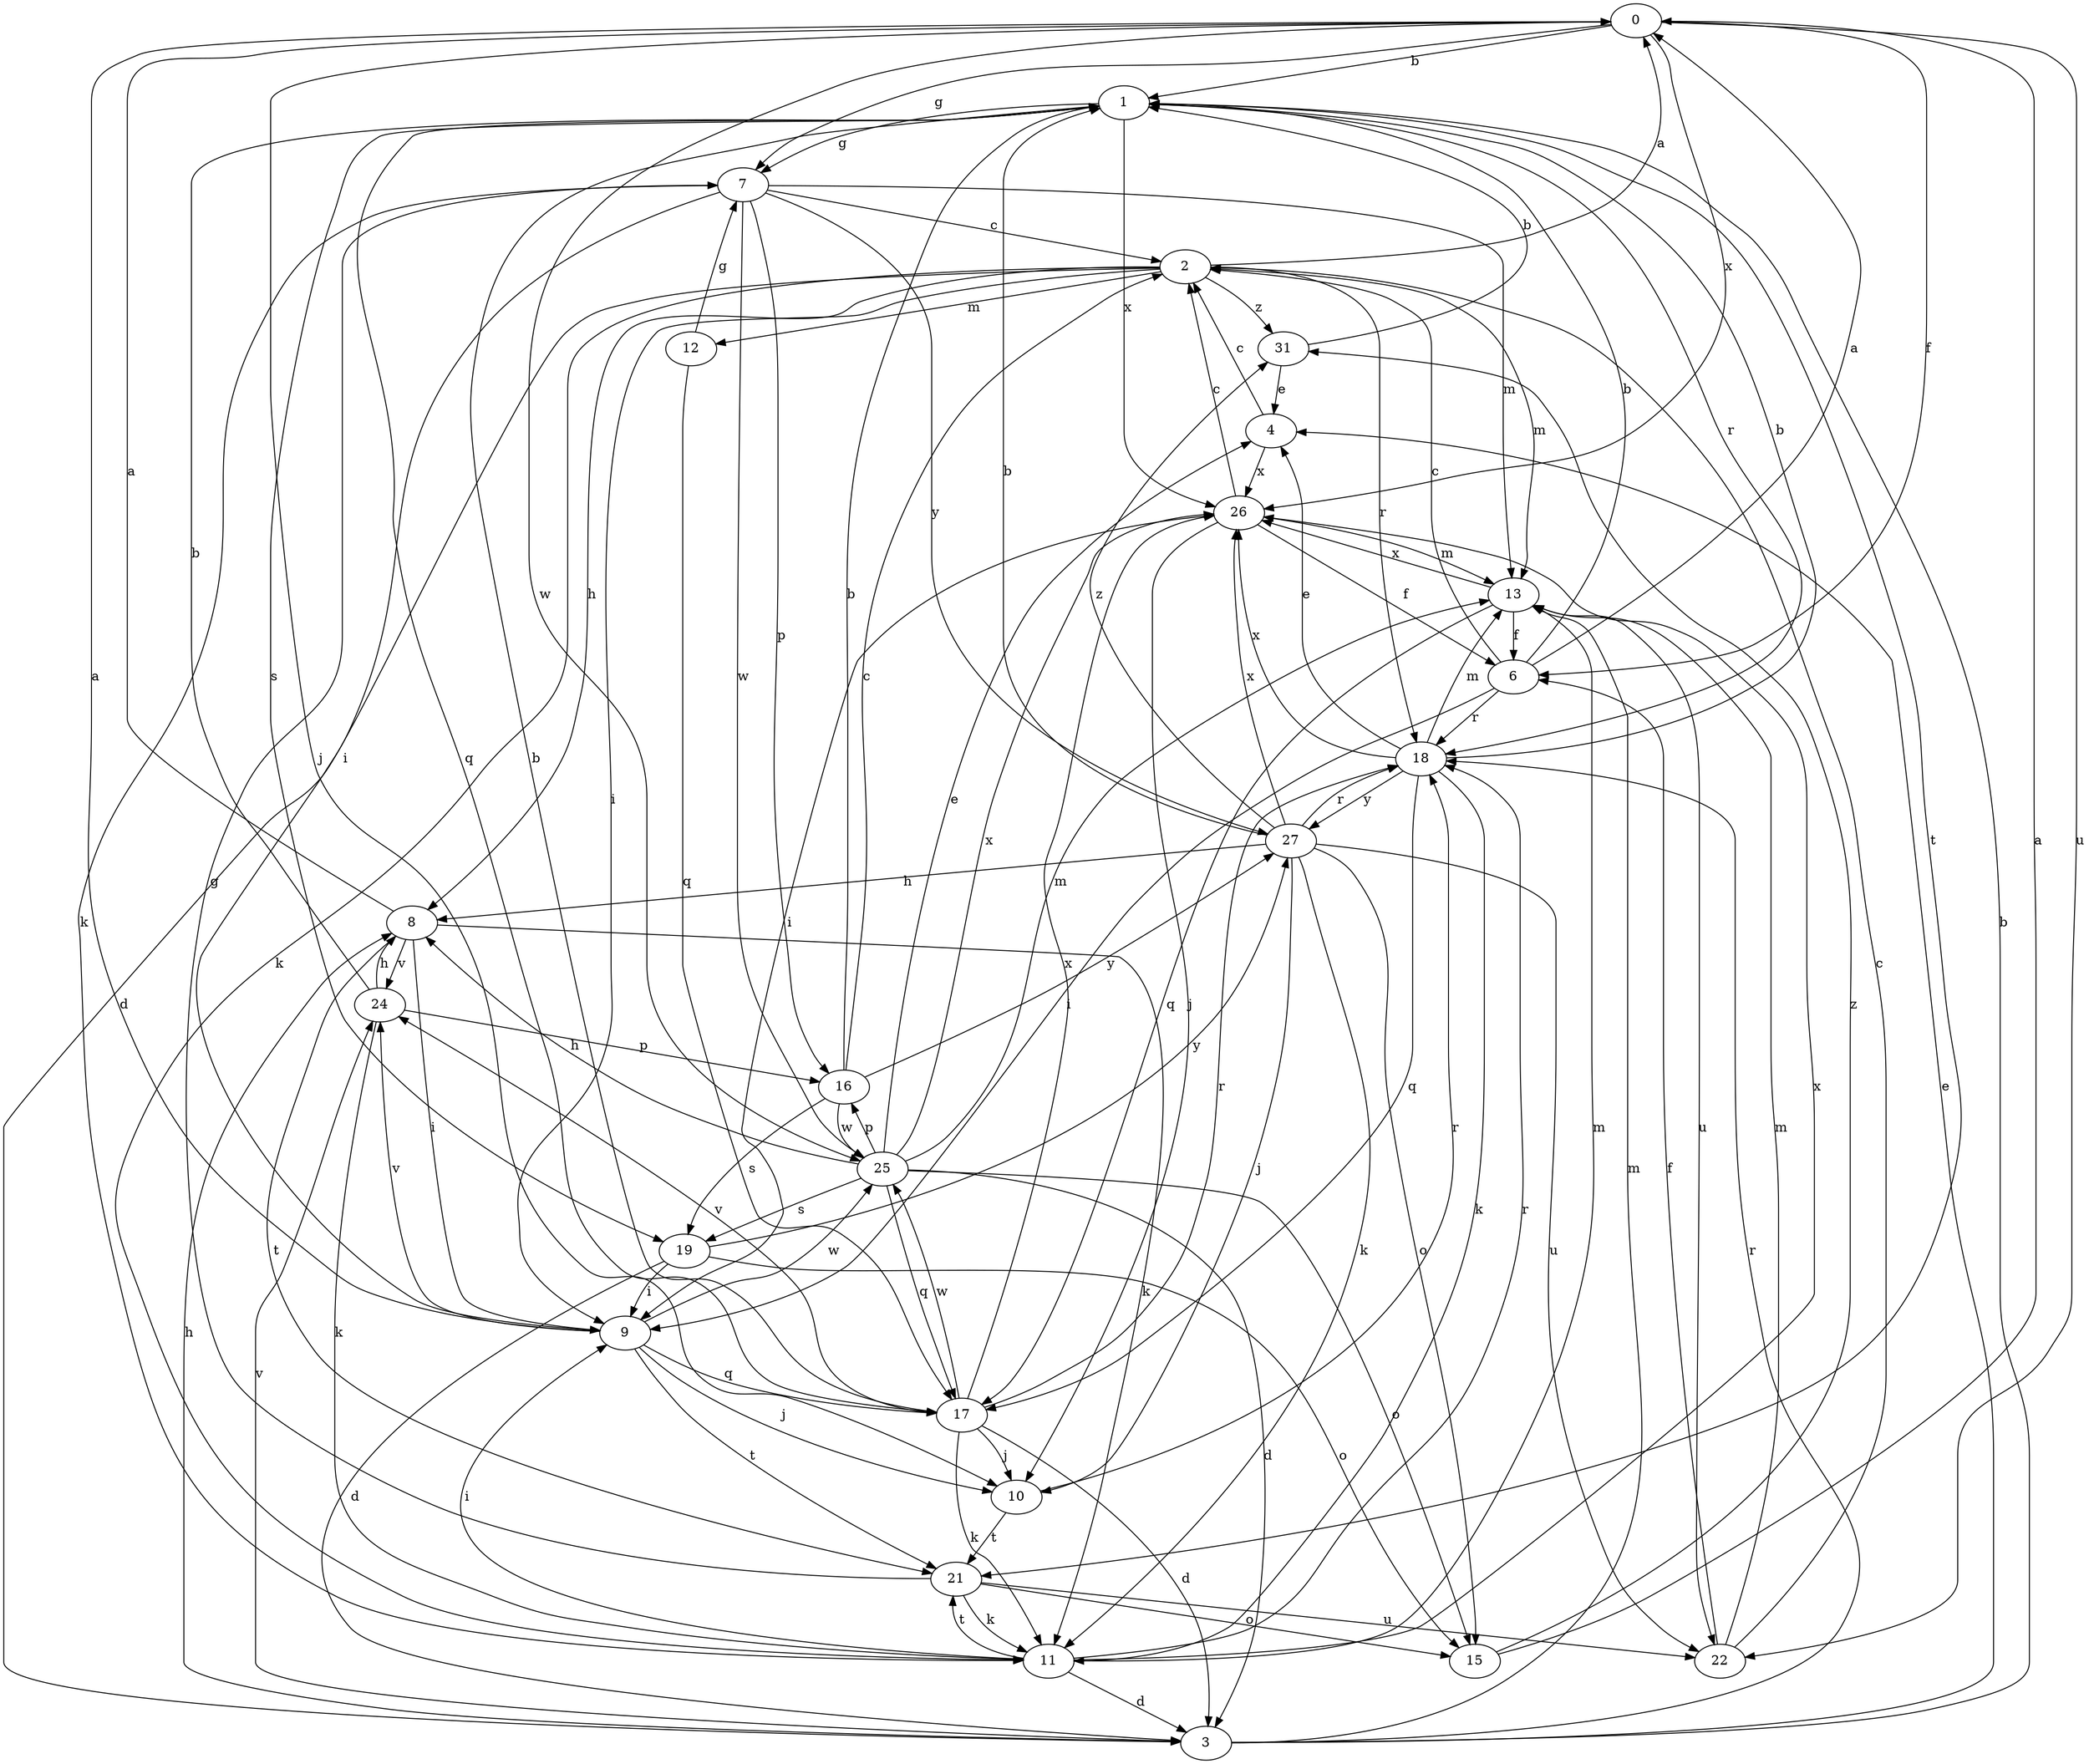 strict digraph  {
0;
1;
2;
3;
4;
6;
7;
8;
9;
10;
11;
12;
13;
15;
16;
17;
18;
19;
21;
22;
24;
25;
26;
27;
31;
0 -> 1  [label=b];
0 -> 6  [label=f];
0 -> 7  [label=g];
0 -> 10  [label=j];
0 -> 22  [label=u];
0 -> 25  [label=w];
0 -> 26  [label=x];
1 -> 7  [label=g];
1 -> 17  [label=q];
1 -> 18  [label=r];
1 -> 19  [label=s];
1 -> 21  [label=t];
1 -> 26  [label=x];
2 -> 0  [label=a];
2 -> 3  [label=d];
2 -> 8  [label=h];
2 -> 9  [label=i];
2 -> 11  [label=k];
2 -> 12  [label=m];
2 -> 13  [label=m];
2 -> 18  [label=r];
2 -> 31  [label=z];
3 -> 1  [label=b];
3 -> 4  [label=e];
3 -> 8  [label=h];
3 -> 13  [label=m];
3 -> 18  [label=r];
3 -> 24  [label=v];
4 -> 2  [label=c];
4 -> 26  [label=x];
6 -> 0  [label=a];
6 -> 1  [label=b];
6 -> 2  [label=c];
6 -> 9  [label=i];
6 -> 18  [label=r];
7 -> 2  [label=c];
7 -> 9  [label=i];
7 -> 11  [label=k];
7 -> 13  [label=m];
7 -> 16  [label=p];
7 -> 25  [label=w];
7 -> 27  [label=y];
8 -> 0  [label=a];
8 -> 9  [label=i];
8 -> 11  [label=k];
8 -> 21  [label=t];
8 -> 24  [label=v];
9 -> 0  [label=a];
9 -> 10  [label=j];
9 -> 17  [label=q];
9 -> 21  [label=t];
9 -> 24  [label=v];
9 -> 25  [label=w];
10 -> 18  [label=r];
10 -> 21  [label=t];
11 -> 3  [label=d];
11 -> 9  [label=i];
11 -> 13  [label=m];
11 -> 18  [label=r];
11 -> 21  [label=t];
11 -> 26  [label=x];
12 -> 7  [label=g];
12 -> 17  [label=q];
13 -> 6  [label=f];
13 -> 17  [label=q];
13 -> 22  [label=u];
13 -> 26  [label=x];
15 -> 0  [label=a];
15 -> 31  [label=z];
16 -> 1  [label=b];
16 -> 2  [label=c];
16 -> 19  [label=s];
16 -> 25  [label=w];
16 -> 27  [label=y];
17 -> 1  [label=b];
17 -> 3  [label=d];
17 -> 10  [label=j];
17 -> 11  [label=k];
17 -> 18  [label=r];
17 -> 24  [label=v];
17 -> 25  [label=w];
17 -> 26  [label=x];
18 -> 1  [label=b];
18 -> 4  [label=e];
18 -> 11  [label=k];
18 -> 13  [label=m];
18 -> 17  [label=q];
18 -> 26  [label=x];
18 -> 27  [label=y];
19 -> 3  [label=d];
19 -> 9  [label=i];
19 -> 15  [label=o];
19 -> 27  [label=y];
21 -> 7  [label=g];
21 -> 11  [label=k];
21 -> 15  [label=o];
21 -> 22  [label=u];
22 -> 2  [label=c];
22 -> 6  [label=f];
22 -> 13  [label=m];
24 -> 1  [label=b];
24 -> 8  [label=h];
24 -> 11  [label=k];
24 -> 16  [label=p];
25 -> 3  [label=d];
25 -> 4  [label=e];
25 -> 8  [label=h];
25 -> 13  [label=m];
25 -> 15  [label=o];
25 -> 16  [label=p];
25 -> 17  [label=q];
25 -> 19  [label=s];
25 -> 26  [label=x];
26 -> 2  [label=c];
26 -> 6  [label=f];
26 -> 9  [label=i];
26 -> 10  [label=j];
26 -> 13  [label=m];
27 -> 1  [label=b];
27 -> 8  [label=h];
27 -> 10  [label=j];
27 -> 11  [label=k];
27 -> 15  [label=o];
27 -> 18  [label=r];
27 -> 22  [label=u];
27 -> 26  [label=x];
27 -> 31  [label=z];
31 -> 1  [label=b];
31 -> 4  [label=e];
}
